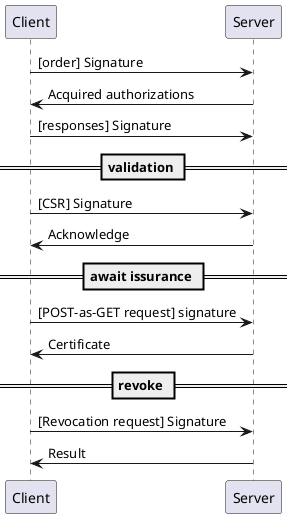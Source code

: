 @startuml
Client -> Server: [order] Signature
Server -> Client: Acquired authorizations
Client -> Server: [responses] Signature

== validation ==
Client -> Server: [CSR] Signature
Server -> Client: Acknowledge

== await issurance ==
Client -> Server: [POST-as-GET request] signature
Server -> Client: Certificate

== revoke ==
Client -> Server: [Revocation request] Signature
Server -> Client: Result

@enduml